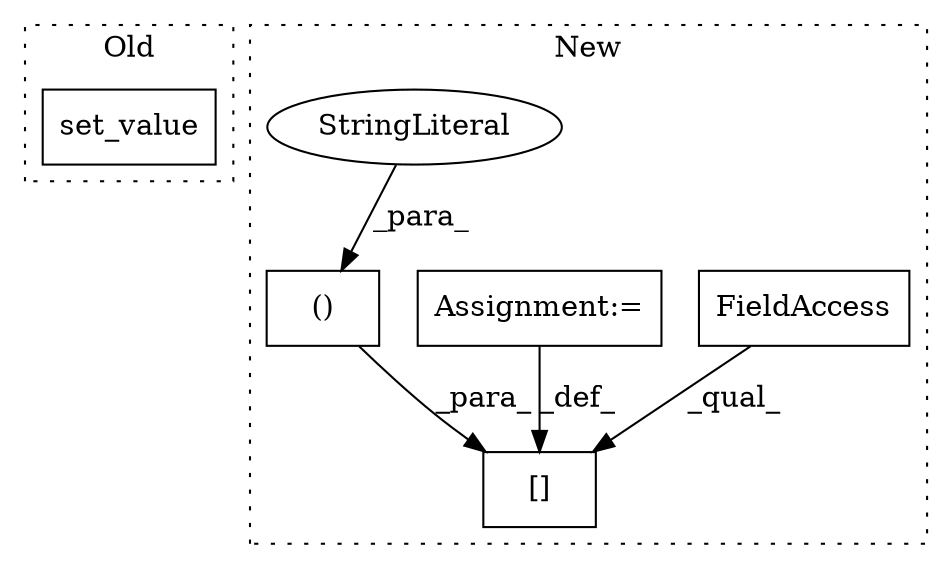 digraph G {
subgraph cluster0 {
1 [label="set_value" a="32" s="8125,8155" l="10,1" shape="box"];
label = "Old";
style="dotted";
}
subgraph cluster1 {
2 [label="[]" a="2" s="8123,8174" l="24,2" shape="box"];
3 [label="FieldAccess" a="22" s="8123" l="14" shape="box"];
4 [label="Assignment:=" a="7" s="8176" l="1" shape="box"];
5 [label="()" a="106" s="8147" l="27" shape="box"];
6 [label="StringLiteral" a="45" s="8165" l="9" shape="ellipse"];
label = "New";
style="dotted";
}
3 -> 2 [label="_qual_"];
4 -> 2 [label="_def_"];
5 -> 2 [label="_para_"];
6 -> 5 [label="_para_"];
}